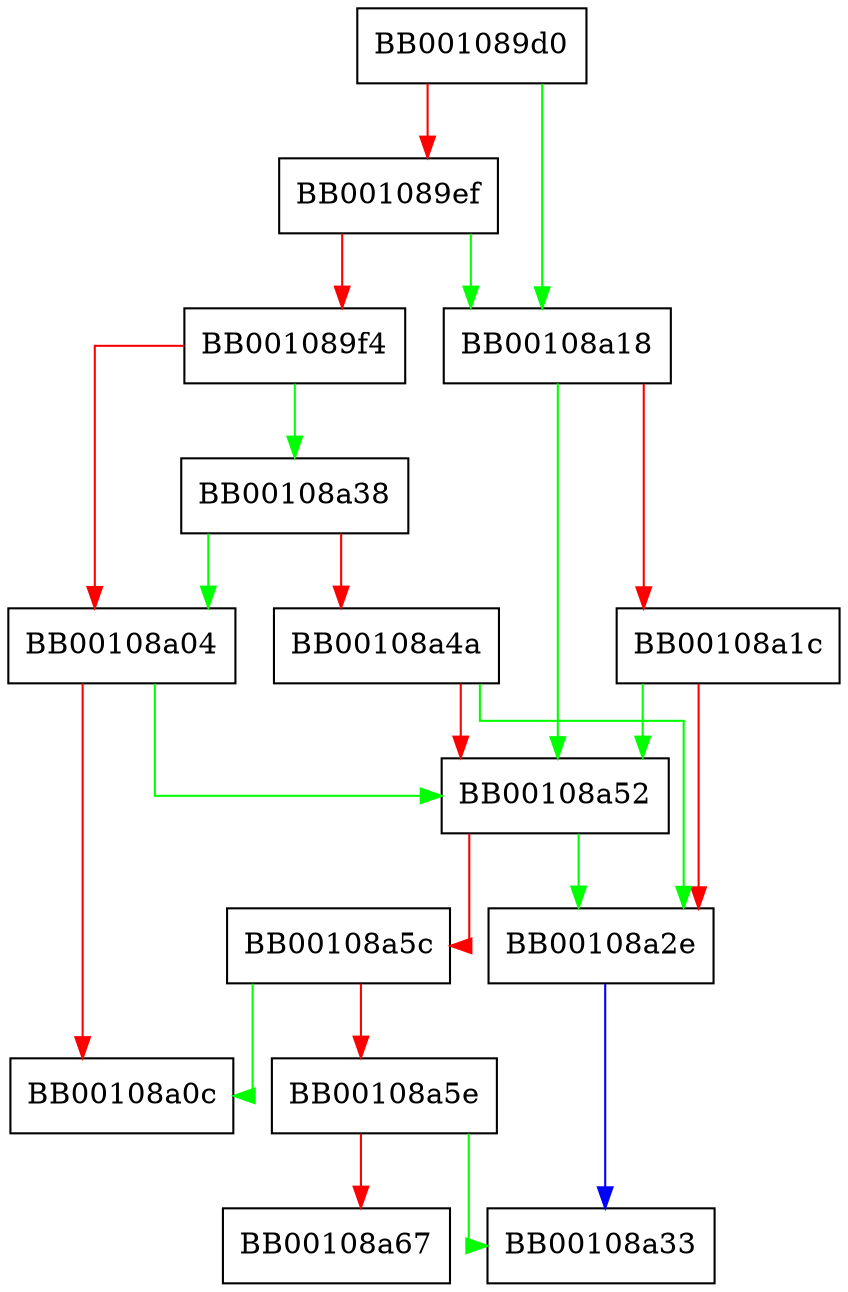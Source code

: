 digraph FUN_001089d0 {
  node [shape="box"];
  graph [splines=ortho];
  BB001089d0 -> BB00108a18 [color="green"];
  BB001089d0 -> BB001089ef [color="red"];
  BB001089ef -> BB00108a18 [color="green"];
  BB001089ef -> BB001089f4 [color="red"];
  BB001089f4 -> BB00108a38 [color="green"];
  BB001089f4 -> BB00108a04 [color="red"];
  BB00108a04 -> BB00108a52 [color="green"];
  BB00108a04 -> BB00108a0c [color="red"];
  BB00108a18 -> BB00108a52 [color="green"];
  BB00108a18 -> BB00108a1c [color="red"];
  BB00108a1c -> BB00108a52 [color="green"];
  BB00108a1c -> BB00108a2e [color="red"];
  BB00108a2e -> BB00108a33 [color="blue"];
  BB00108a38 -> BB00108a04 [color="green"];
  BB00108a38 -> BB00108a4a [color="red"];
  BB00108a4a -> BB00108a2e [color="green"];
  BB00108a4a -> BB00108a52 [color="red"];
  BB00108a52 -> BB00108a2e [color="green"];
  BB00108a52 -> BB00108a5c [color="red"];
  BB00108a5c -> BB00108a0c [color="green"];
  BB00108a5c -> BB00108a5e [color="red"];
  BB00108a5e -> BB00108a33 [color="green"];
  BB00108a5e -> BB00108a67 [color="red"];
}